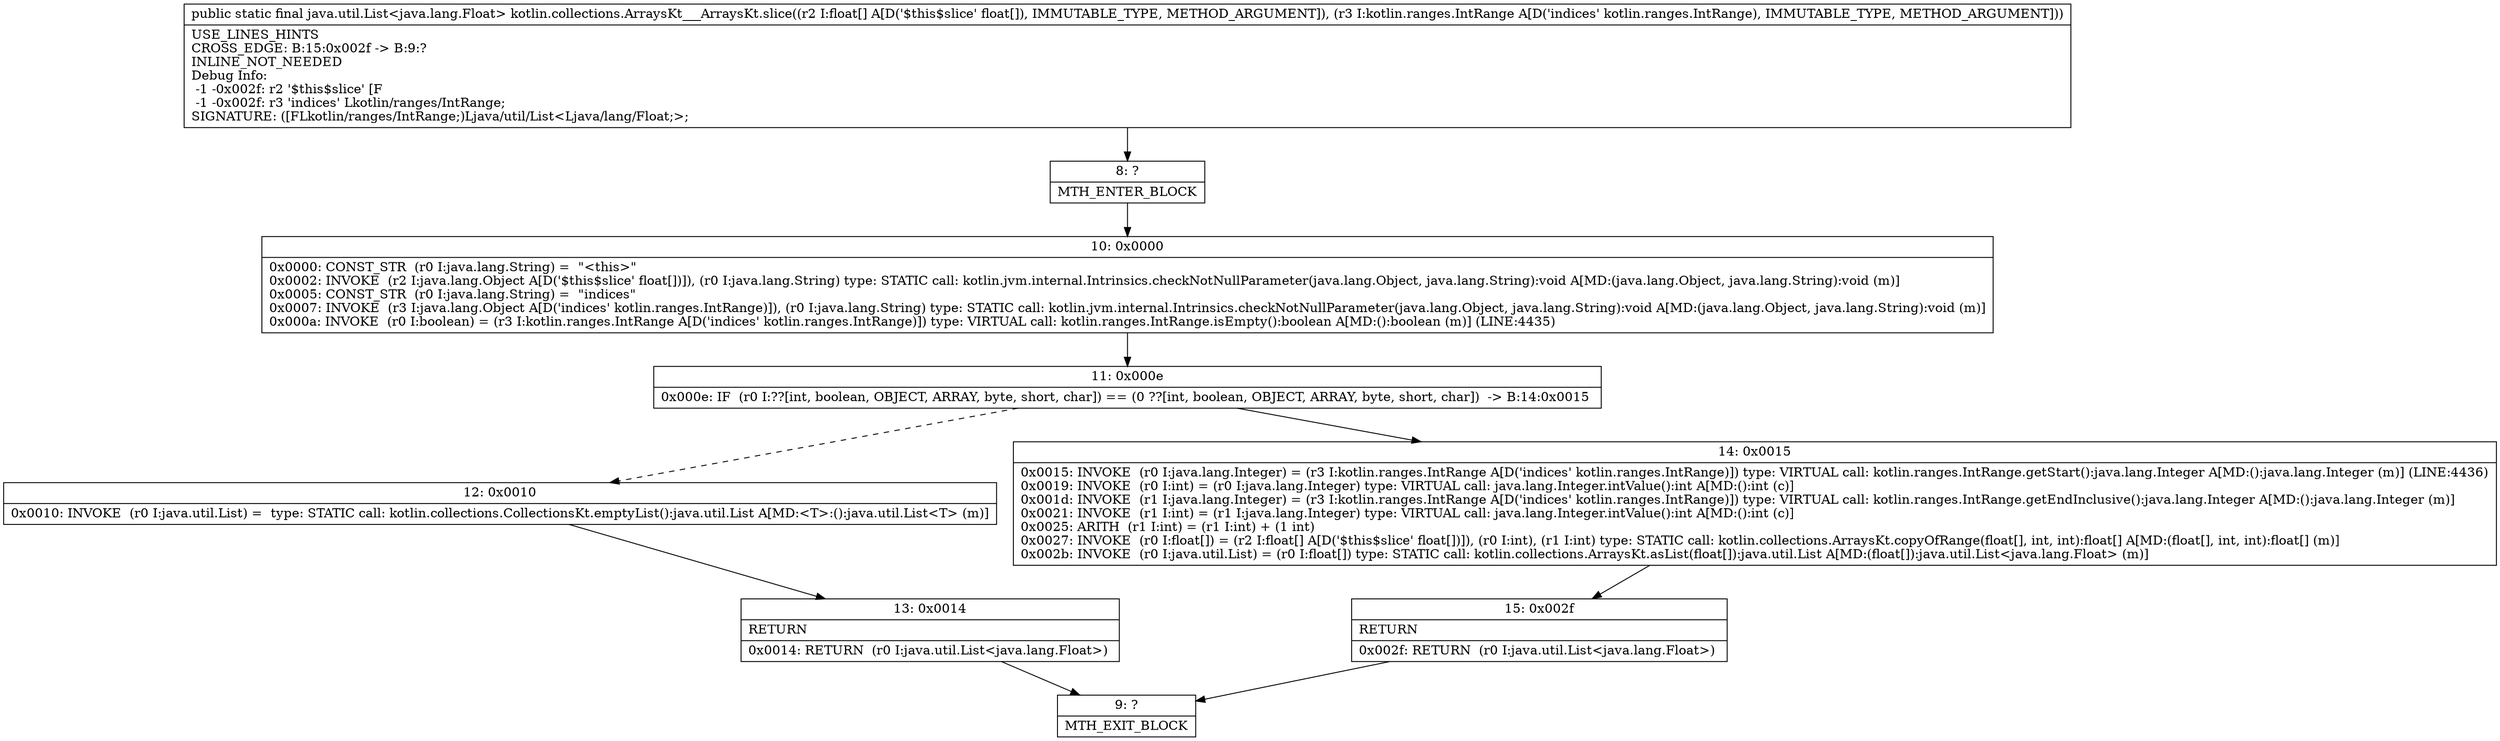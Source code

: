digraph "CFG forkotlin.collections.ArraysKt___ArraysKt.slice([FLkotlin\/ranges\/IntRange;)Ljava\/util\/List;" {
Node_8 [shape=record,label="{8\:\ ?|MTH_ENTER_BLOCK\l}"];
Node_10 [shape=record,label="{10\:\ 0x0000|0x0000: CONST_STR  (r0 I:java.lang.String) =  \"\<this\>\" \l0x0002: INVOKE  (r2 I:java.lang.Object A[D('$this$slice' float[])]), (r0 I:java.lang.String) type: STATIC call: kotlin.jvm.internal.Intrinsics.checkNotNullParameter(java.lang.Object, java.lang.String):void A[MD:(java.lang.Object, java.lang.String):void (m)]\l0x0005: CONST_STR  (r0 I:java.lang.String) =  \"indices\" \l0x0007: INVOKE  (r3 I:java.lang.Object A[D('indices' kotlin.ranges.IntRange)]), (r0 I:java.lang.String) type: STATIC call: kotlin.jvm.internal.Intrinsics.checkNotNullParameter(java.lang.Object, java.lang.String):void A[MD:(java.lang.Object, java.lang.String):void (m)]\l0x000a: INVOKE  (r0 I:boolean) = (r3 I:kotlin.ranges.IntRange A[D('indices' kotlin.ranges.IntRange)]) type: VIRTUAL call: kotlin.ranges.IntRange.isEmpty():boolean A[MD:():boolean (m)] (LINE:4435)\l}"];
Node_11 [shape=record,label="{11\:\ 0x000e|0x000e: IF  (r0 I:??[int, boolean, OBJECT, ARRAY, byte, short, char]) == (0 ??[int, boolean, OBJECT, ARRAY, byte, short, char])  \-\> B:14:0x0015 \l}"];
Node_12 [shape=record,label="{12\:\ 0x0010|0x0010: INVOKE  (r0 I:java.util.List) =  type: STATIC call: kotlin.collections.CollectionsKt.emptyList():java.util.List A[MD:\<T\>:():java.util.List\<T\> (m)]\l}"];
Node_13 [shape=record,label="{13\:\ 0x0014|RETURN\l|0x0014: RETURN  (r0 I:java.util.List\<java.lang.Float\>) \l}"];
Node_9 [shape=record,label="{9\:\ ?|MTH_EXIT_BLOCK\l}"];
Node_14 [shape=record,label="{14\:\ 0x0015|0x0015: INVOKE  (r0 I:java.lang.Integer) = (r3 I:kotlin.ranges.IntRange A[D('indices' kotlin.ranges.IntRange)]) type: VIRTUAL call: kotlin.ranges.IntRange.getStart():java.lang.Integer A[MD:():java.lang.Integer (m)] (LINE:4436)\l0x0019: INVOKE  (r0 I:int) = (r0 I:java.lang.Integer) type: VIRTUAL call: java.lang.Integer.intValue():int A[MD:():int (c)]\l0x001d: INVOKE  (r1 I:java.lang.Integer) = (r3 I:kotlin.ranges.IntRange A[D('indices' kotlin.ranges.IntRange)]) type: VIRTUAL call: kotlin.ranges.IntRange.getEndInclusive():java.lang.Integer A[MD:():java.lang.Integer (m)]\l0x0021: INVOKE  (r1 I:int) = (r1 I:java.lang.Integer) type: VIRTUAL call: java.lang.Integer.intValue():int A[MD:():int (c)]\l0x0025: ARITH  (r1 I:int) = (r1 I:int) + (1 int) \l0x0027: INVOKE  (r0 I:float[]) = (r2 I:float[] A[D('$this$slice' float[])]), (r0 I:int), (r1 I:int) type: STATIC call: kotlin.collections.ArraysKt.copyOfRange(float[], int, int):float[] A[MD:(float[], int, int):float[] (m)]\l0x002b: INVOKE  (r0 I:java.util.List) = (r0 I:float[]) type: STATIC call: kotlin.collections.ArraysKt.asList(float[]):java.util.List A[MD:(float[]):java.util.List\<java.lang.Float\> (m)]\l}"];
Node_15 [shape=record,label="{15\:\ 0x002f|RETURN\l|0x002f: RETURN  (r0 I:java.util.List\<java.lang.Float\>) \l}"];
MethodNode[shape=record,label="{public static final java.util.List\<java.lang.Float\> kotlin.collections.ArraysKt___ArraysKt.slice((r2 I:float[] A[D('$this$slice' float[]), IMMUTABLE_TYPE, METHOD_ARGUMENT]), (r3 I:kotlin.ranges.IntRange A[D('indices' kotlin.ranges.IntRange), IMMUTABLE_TYPE, METHOD_ARGUMENT]))  | USE_LINES_HINTS\lCROSS_EDGE: B:15:0x002f \-\> B:9:?\lINLINE_NOT_NEEDED\lDebug Info:\l  \-1 \-0x002f: r2 '$this$slice' [F\l  \-1 \-0x002f: r3 'indices' Lkotlin\/ranges\/IntRange;\lSIGNATURE: ([FLkotlin\/ranges\/IntRange;)Ljava\/util\/List\<Ljava\/lang\/Float;\>;\l}"];
MethodNode -> Node_8;Node_8 -> Node_10;
Node_10 -> Node_11;
Node_11 -> Node_12[style=dashed];
Node_11 -> Node_14;
Node_12 -> Node_13;
Node_13 -> Node_9;
Node_14 -> Node_15;
Node_15 -> Node_9;
}

